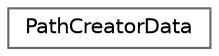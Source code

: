 digraph "Graphical Class Hierarchy"
{
 // LATEX_PDF_SIZE
  bgcolor="transparent";
  edge [fontname=Helvetica,fontsize=10,labelfontname=Helvetica,labelfontsize=10];
  node [fontname=Helvetica,fontsize=10,shape=box,height=0.2,width=0.4];
  rankdir="LR";
  Node0 [id="Node000000",label="PathCreatorData",height=0.2,width=0.4,color="grey40", fillcolor="white", style="filled",URL="$class_path_creation_1_1_path_creator_data.html",tooltip="Stores state data for the path creator editor."];
}
